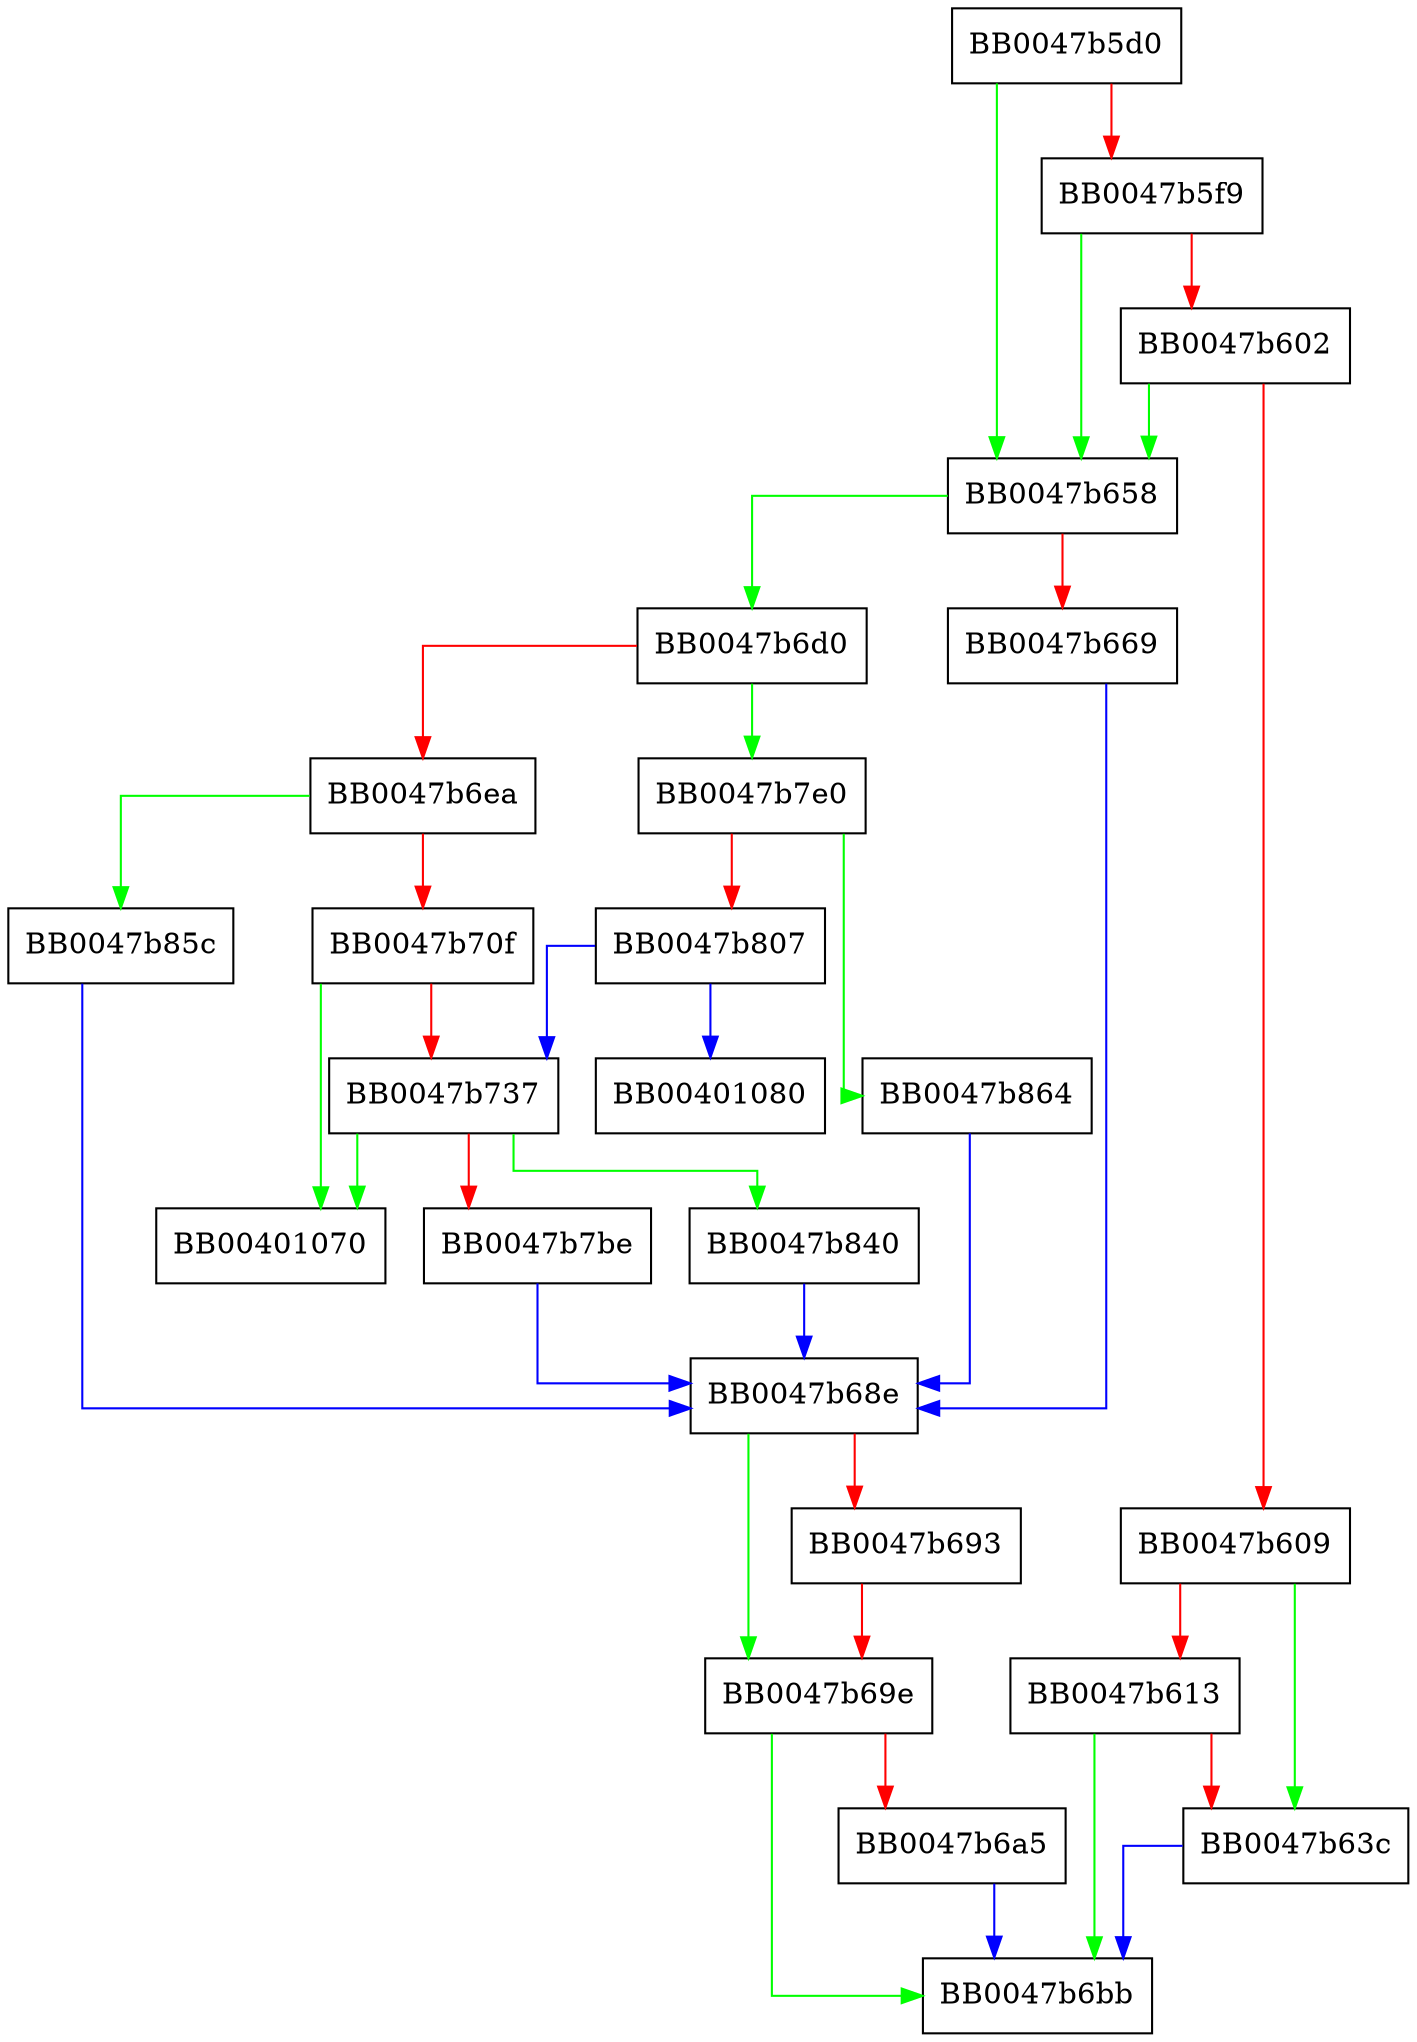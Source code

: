 digraph ssl_gensecret {
  node [shape="box"];
  graph [splines=ortho];
  BB0047b5d0 -> BB0047b658 [color="green"];
  BB0047b5d0 -> BB0047b5f9 [color="red"];
  BB0047b5f9 -> BB0047b658 [color="green"];
  BB0047b5f9 -> BB0047b602 [color="red"];
  BB0047b602 -> BB0047b658 [color="green"];
  BB0047b602 -> BB0047b609 [color="red"];
  BB0047b609 -> BB0047b63c [color="green"];
  BB0047b609 -> BB0047b613 [color="red"];
  BB0047b613 -> BB0047b6bb [color="green"];
  BB0047b613 -> BB0047b63c [color="red"];
  BB0047b63c -> BB0047b6bb [color="blue"];
  BB0047b658 -> BB0047b6d0 [color="green"];
  BB0047b658 -> BB0047b669 [color="red"];
  BB0047b669 -> BB0047b68e [color="blue"];
  BB0047b68e -> BB0047b69e [color="green"];
  BB0047b68e -> BB0047b693 [color="red"];
  BB0047b693 -> BB0047b69e [color="red"];
  BB0047b69e -> BB0047b6bb [color="green"];
  BB0047b69e -> BB0047b6a5 [color="red"];
  BB0047b6a5 -> BB0047b6bb [color="blue"];
  BB0047b6d0 -> BB0047b7e0 [color="green"];
  BB0047b6d0 -> BB0047b6ea [color="red"];
  BB0047b6ea -> BB0047b85c [color="green"];
  BB0047b6ea -> BB0047b70f [color="red"];
  BB0047b70f -> BB00401070 [color="green"];
  BB0047b70f -> BB0047b737 [color="red"];
  BB0047b737 -> BB00401070 [color="green"];
  BB0047b737 -> BB0047b840 [color="green"];
  BB0047b737 -> BB0047b7be [color="red"];
  BB0047b7be -> BB0047b68e [color="blue"];
  BB0047b7e0 -> BB0047b864 [color="green"];
  BB0047b7e0 -> BB0047b807 [color="red"];
  BB0047b807 -> BB00401080 [color="blue"];
  BB0047b807 -> BB0047b737 [color="blue"];
  BB0047b840 -> BB0047b68e [color="blue"];
  BB0047b85c -> BB0047b68e [color="blue"];
  BB0047b864 -> BB0047b68e [color="blue"];
}